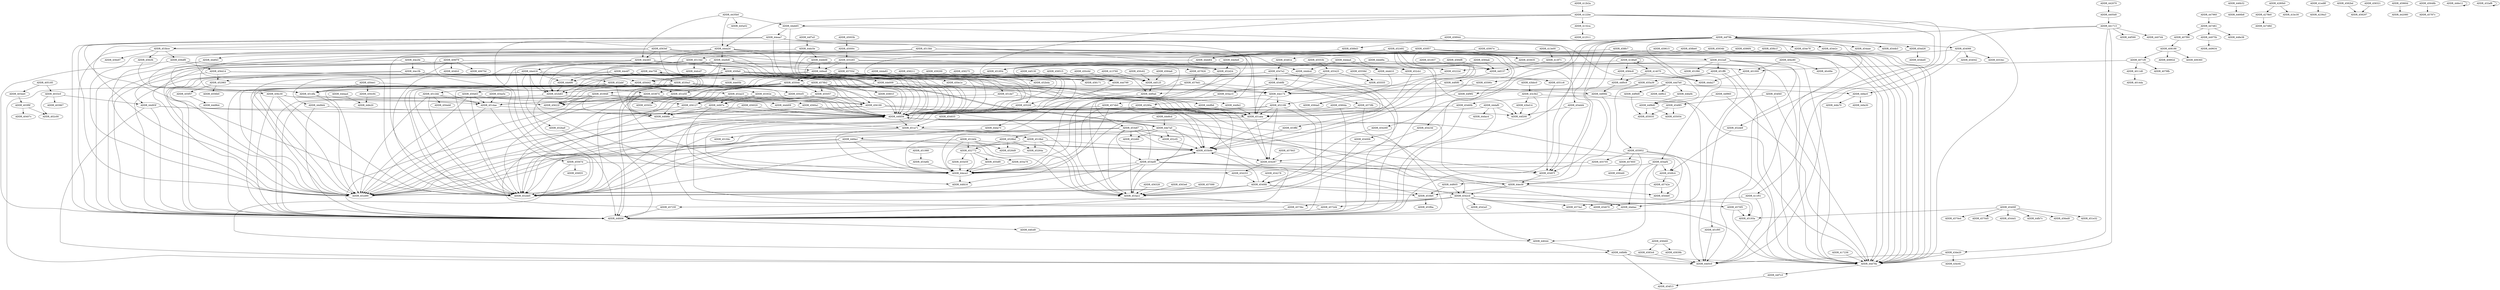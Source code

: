 DiGraph CallGraph{
ADDR_4550dc->ADDR_455057
ADDR_4550dc->ADDR_452d90
ADDR_4550dc->ADDR_456190
ADDR_4550dc->ADDR_44fd6b
ADDR_4550dc->ADDR_44fd58
ADDR_4550dc->ADDR_45622f
ADDR_4550dc->ADDR_44fd06
ADDR_4550dc->ADDR_452dd5
ADDR_44f157->ADDR_44f0f0
ADDR_44ebac->ADDR_44fd58
ADDR_44ebac->ADDR_44fd06
ADDR_45590c->ADDR_44e174
ADDR_45742e->ADDR_44fd58
ADDR_45742e->ADDR_4544e0
ADDR_452772->ADDR_455df0
ADDR_452772->ADDR_44eca3
ADDR_452772->ADDR_455a79
ADDR_452772->ADDR_455e59
ADDR_456328->ADDR_453ac2
ADDR_44dea4->ADDR_44ddcd
ADDR_44dea4->ADDR_44dd10
ADDR_44dea4->ADDR_44d78a
ADDR_44dea4->ADDR_451854
ADDR_44f9f2->ADDR_4584a0
ADDR_44daa4->ADDR_44fe20
ADDR_44dc5e->ADDR_44fd58
ADDR_44dc5e->ADDR_44db68
ADDR_44dc5e->ADDR_44fd06
ADDR_414070->ADDR_44f0c9
ADDR_414070->ADDR_44da27
ADDR_44dfe2->ADDR_451aea
ADDR_452de9->ADDR_4549c4
ADDR_452ba9->ADDR_44eca3
ADDR_454269->ADDR_4540fd
ADDR_4563ef->ADDR_453b9b
ADDR_4563ef->ADDR_452d90
ADDR_4563ef->ADDR_44eca3
ADDR_4563ef->ADDR_44e483
ADDR_4563ef->ADDR_452dd5
ADDR_4563ef->ADDR_453ac2
ADDR_450fa0->ADDR_44dfb6
ADDR_450fa0->ADDR_451aea
ADDR_450fa0->ADDR_452d90
ADDR_450fa0->ADDR_44e009
ADDR_450fa0->ADDR_450e63
ADDR_450fa0->ADDR_450d42
ADDR_450fa0->ADDR_450e1e
ADDR_450fa0->ADDR_452dd5
ADDR_450fa0->ADDR_44dfe2
ADDR_450fa0->ADDR_44e05b
ADDR_44df43->ADDR_451dfa
ADDR_455e59->ADDR_44eca3
ADDR_45553b->ADDR_455425
ADDR_401000->ADDR_44da27
ADDR_455057->ADDR_456127
ADDR_455057->ADDR_44fd58
ADDR_455057->ADDR_44fd7e
ADDR_45558d->ADDR_455555
ADDR_44fda1->ADDR_453b9b
ADDR_44fda1->ADDR_452dd5
ADDR_44fda1->ADDR_44eca3
ADDR_44fda1->ADDR_453ac2
ADDR_44fda1->ADDR_452d90
ADDR_455265->ADDR_45755d
ADDR_455265->ADDR_44fea8
ADDR_455265->ADDR_44d78a
ADDR_455265->ADDR_457826
ADDR_455265->ADDR_452b83
ADDR_4586f4->ADDR_44dd64
ADDR_4586f4->ADDR_44d78a
ADDR_44f125->ADDR_44f0ab
ADDR_450e1e->ADDR_451aea
ADDR_452a23->ADDR_456127
ADDR_452a23->ADDR_4560a1
ADDR_452a23->ADDR_44fd7e
ADDR_4573fb->ADDR_44fd58
ADDR_4573fb->ADDR_44fd06
ADDR_456c30->ADDR_452dd5
ADDR_456c30->ADDR_44fd58
ADDR_456c30->ADDR_452d90
ADDR_456c30->ADDR_45622f
ADDR_456c30->ADDR_44fd06
ADDR_44fa0b->ADDR_44f8d0
ADDR_44f79b->ADDR_454e78
ADDR_44f79b->ADDR_44f605
ADDR_44f79b->ADDR_454e2c
ADDR_44f79b->ADDR_454af4
ADDR_44f79b->ADDR_454d26
ADDR_44f79b->ADDR_452d90
ADDR_44f79b->ADDR_454aae
ADDR_44f79b->ADDR_4544b3
ADDR_44f79b->ADDR_45423d
ADDR_44f79b->ADDR_454066
ADDR_44f79b->ADDR_452de9
ADDR_44f79b->ADDR_452dd5
ADDR_44f79b->ADDR_454287
ADDR_44f79b->ADDR_454dd4
ADDR_44f79b->ADDR_454269
ADDR_456020->ADDR_44fd6b
ADDR_456020->ADDR_44fd58
ADDR_413e00->ADDR_413f71
ADDR_4542cb->ADDR_4573bc
ADDR_4542cb->ADDR_4570f3
ADDR_4542cb->ADDR_44d78a
ADDR_4542cb->ADDR_44ebac
ADDR_4542cb->ADDR_45725f
ADDR_4542cb->ADDR_454670
ADDR_4542cb->ADDR_44fcb4
ADDR_4542cb->ADDR_4572d4
ADDR_4542cb->ADDR_4542a5
ADDR_4542cb->ADDR_4573a1
ADDR_456df9->ADDR_44fd58
ADDR_456df9->ADDR_456d14
ADDR_456df9->ADDR_44fd06
ADDR_4563e6->ADDR_453ac2
ADDR_455f57->ADDR_44d9b4
ADDR_446b32->ADDR_4466b8
ADDR_4011d0->ADDR_4014da
ADDR_4572d4->ADDR_44fd58
ADDR_4572d4->ADDR_44fd06
ADDR_406f79->ADDR_401000
ADDR_406f79->ADDR_40675d
ADDR_406f79->ADDR_44d9d4
ADDR_406f79->ADDR_404fc0
ADDR_406f79->ADDR_44d93f
ADDR_413f71->ADDR_44f157
ADDR_45460b->ADDR_44fd58
ADDR_45460b->ADDR_44fd06
ADDR_451a71->ADDR_44eca3
ADDR_451a71->ADDR_4549c4
ADDR_451a71->ADDR_4519bd
ADDR_451a71->ADDR_45194c
ADDR_4122be->ADDR_44d78a
ADDR_4122be->ADDR_44ea2d
ADDR_4122be->ADDR_44e0c0
ADDR_4122be->ADDR_4132ca
ADDR_4122be->ADDR_44eb65
ADDR_4122be->ADDR_44d799
ADDR_4122be->ADDR_411f51
ADDR_44975b->ADDR_449634
ADDR_454287->ADDR_454253
ADDR_454287->ADDR_4542cb
ADDR_44e7a0->ADDR_452d60
ADDR_44e7a0->ADDR_452cf2
ADDR_44e7a0->ADDR_453b9b
ADDR_44e7a0->ADDR_452d90
ADDR_44e7a0->ADDR_44e758
ADDR_44e7a0->ADDR_452dd5
ADDR_44e7a0->ADDR_453ac2
ADDR_44dfb6->ADDR_451aea
ADDR_4278e0->ADDR_427d8d
ADDR_4574b0->ADDR_44fd16
ADDR_4574b0->ADDR_44fd58
ADDR_4574b0->ADDR_44eca3
ADDR_4574b0->ADDR_44ec0f
ADDR_4574b0->ADDR_4544e0
ADDR_454d26->ADDR_45497f
ADDR_454d26->ADDR_454bd0
ADDR_44d93f->ADDR_44fd58
ADDR_44d93f->ADDR_44fd06
ADDR_44d93f->ADDR_44e0c0
ADDR_44d93f->ADDR_44f200
ADDR_4513bb->ADDR_44df43
ADDR_4513bb->ADDR_451aea
ADDR_4513bb->ADDR_451dfa
ADDR_4513bb->ADDR_45134d
ADDR_4513bb->ADDR_45193a
ADDR_4513bb->ADDR_44ddcd
ADDR_453ad9->ADDR_4542cb
ADDR_453ad9->ADDR_453b9b
ADDR_453ad9->ADDR_452d90
ADDR_453ad9->ADDR_45497f
ADDR_453ad9->ADDR_44fd58
ADDR_453ad9->ADDR_44eca3
ADDR_453ad9->ADDR_453fe5
ADDR_453ad9->ADDR_452dd5
ADDR_453ad9->ADDR_453ac2
ADDR_4512bb->ADDR_452dd5
ADDR_4512bb->ADDR_452d90
ADDR_4512bb->ADDR_450eb8
ADDR_4512bb->ADDR_44dd09
ADDR_4512bb->ADDR_451dae
ADDR_456127->ADDR_44fd6b
ADDR_456127->ADDR_44fd58
ADDR_456127->ADDR_44fd06
ADDR_44eb65->ADDR_44eaa7
ADDR_44eb65->ADDR_44fd58
ADDR_44eb65->ADDR_44fd06
ADDR_453948->ADDR_452d90
ADDR_453948->ADDR_456190
ADDR_453948->ADDR_44fd6b
ADDR_453948->ADDR_44fd58
ADDR_453948->ADDR_45622f
ADDR_453948->ADDR_44fd06
ADDR_453948->ADDR_456127
ADDR_453948->ADDR_452dd5
ADDR_455705->ADDR_44eca3
ADDR_45000c->ADDR_455265
ADDR_457843->ADDR_454287
ADDR_44d78a->ADDR_44f7c3
ADDR_451aea->ADDR_451a71
ADDR_451aea->ADDR_454287
ADDR_44dd64->ADDR_451854
ADDR_455a79->ADDR_44eca3
ADDR_4584ab->ADDR_44f157
ADDR_450ee1->ADDR_451dfa
ADDR_450ee1->ADDR_450c94
ADDR_450ee1->ADDR_451dae
ADDR_44f9d9->ADDR_455035
ADDR_4584c8->ADDR_44f0c9
ADDR_4584c8->ADDR_44da27
ADDR_451ff9->ADDR_455a39
ADDR_451ff9->ADDR_45590c
ADDR_451ff9->ADDR_44d78a
ADDR_451ff9->ADDR_44e0c0
ADDR_459b1f->ADDR_44dd64
ADDR_459b1f->ADDR_44d78a
ADDR_45755d->ADDR_4550dc
ADDR_45755d->ADDR_452bda
ADDR_45755d->ADDR_45520f
ADDR_45755d->ADDR_44fd58
ADDR_45755d->ADDR_453874
ADDR_45755d->ADDR_4551c6
ADDR_45755d->ADDR_452b83
ADDR_405185->ADDR_403ee0
ADDR_405185->ADDR_4033c0
ADDR_452492->ADDR_453b9b
ADDR_452492->ADDR_451aea
ADDR_452492->ADDR_45222d
ADDR_452492->ADDR_452d90
ADDR_452492->ADDR_45497f
ADDR_452492->ADDR_4522a9
ADDR_452492->ADDR_44fd58
ADDR_452492->ADDR_44eca3
ADDR_452492->ADDR_452dd5
ADDR_452492->ADDR_452189
ADDR_452492->ADDR_453ac2
ADDR_450c6d->ADDR_44f125
ADDR_450c6d->ADDR_44d799
ADDR_452abf->ADDR_452d90
ADDR_452abf->ADDR_456190
ADDR_452abf->ADDR_44fd6b
ADDR_452abf->ADDR_44fd58
ADDR_452abf->ADDR_45622f
ADDR_452abf->ADDR_44fd06
ADDR_452abf->ADDR_452a23
ADDR_452abf->ADDR_452dd5
ADDR_44d799->ADDR_44eca3
ADDR_4578b2->ADDR_456127
ADDR_4578b2->ADDR_44fd6b
ADDR_4578b2->ADDR_44fd58
ADDR_4578b2->ADDR_45801f
ADDR_4578b2->ADDR_455057
ADDR_450f57->ADDR_44d78a
ADDR_450f57->ADDR_451aea
ADDR_450f57->ADDR_44da27
ADDR_450f57->ADDR_44dd64
ADDR_450f57->ADDR_451dfa
ADDR_450f57->ADDR_451de7
ADDR_450f57->ADDR_455635
ADDR_447960->ADDR_447d61
ADDR_45302e->ADDR_456127
ADDR_45302e->ADDR_44fd58
ADDR_45302e->ADDR_44fd7e
ADDR_411f51->ADDR_44e0c0
ADDR_411f51->ADDR_44ebac
ADDR_43c3b2->ADDR_44f200
ADDR_43c3b2->ADDR_43bd14
ADDR_43c3b2->ADDR_44d78a
ADDR_44e8d6->ADDR_44e6f0
ADDR_44e8d6->ADDR_44f200
ADDR_44e8d6->ADDR_44fd58
ADDR_44e8d6->ADDR_44fea8
ADDR_44e8d6->ADDR_453874
ADDR_44e8d6->ADDR_44fd06
ADDR_44e8d6->ADDR_452b83
ADDR_44ea2d->ADDR_44e8d6
ADDR_44ea2d->ADDR_452d90
ADDR_44ea2d->ADDR_452d24
ADDR_44ea2d->ADDR_452cb1
ADDR_44ea2d->ADDR_44fd58
ADDR_44ea2d->ADDR_44fd06
ADDR_44ea2d->ADDR_452dd5
ADDR_4547e2->ADDR_4546fb
ADDR_4547e2->ADDR_452dd5
ADDR_4547e2->ADDR_452d90
ADDR_4547e2->ADDR_454006
ADDR_4547e2->ADDR_453ffd
ADDR_453e87->ADDR_453ad9
ADDR_453e87->ADDR_452d60
ADDR_453e87->ADDR_452cf2
ADDR_453e87->ADDR_453b9b
ADDR_453e87->ADDR_452d90
ADDR_453e87->ADDR_45497f
ADDR_453e87->ADDR_44eca3
ADDR_453e87->ADDR_452dd5
ADDR_453e87->ADDR_453ac2
ADDR_451dfa->ADDR_452d90
ADDR_451dfa->ADDR_451dae
ADDR_457826->ADDR_4576d1
ADDR_454835->ADDR_451a71
ADDR_43de20->ADDR_43ec6c
ADDR_43de20->ADDR_44d78a
ADDR_43de20->ADDR_44e0c0
ADDR_454f40->ADDR_454f85
ADDR_454f40->ADDR_44d78a
ADDR_44e174->ADDR_45290a
ADDR_44e174->ADDR_452189
ADDR_44e174->ADDR_451aea
ADDR_455425->ADDR_44fd58
ADDR_455425->ADDR_44e174
ADDR_455425->ADDR_455555
ADDR_456d14->ADDR_44fd58
ADDR_456d14->ADDR_44e174
ADDR_456d14->ADDR_452983
ADDR_456d14->ADDR_44fd06
ADDR_45907e->ADDR_44dd64
ADDR_45907e->ADDR_44d78a
ADDR_44f7c3->ADDR_454f13
ADDR_44eaa7->ADDR_44f8d0
ADDR_44eaa7->ADDR_452d90
ADDR_44eaa7->ADDR_453e87
ADDR_44eaa7->ADDR_452d24
ADDR_44eaa7->ADDR_44fd58
ADDR_44eaa7->ADDR_44fd06
ADDR_44eaa7->ADDR_452dd5
ADDR_44eaa7->ADDR_453bce
ADDR_455555->ADDR_44e174
ADDR_4528bd->ADDR_4526d9
ADDR_4528bd->ADDR_452772
ADDR_4528bd->ADDR_45264a
ADDR_44d7b0->ADDR_44d78a
ADDR_44d7b0->ADDR_44fac0
ADDR_44d7b0->ADDR_44f9c2
ADDR_44d7b0->ADDR_44f9f2
ADDR_44d7b0->ADDR_44f9d9
ADDR_44d7b0->ADDR_450e63
ADDR_44d7b0->ADDR_44fa0b
ADDR_4573bc->ADDR_44fd58
ADDR_4573bc->ADDR_44fd06
ADDR_451f95->ADDR_44e0c0
ADDR_44db68->ADDR_44fd58
ADDR_44db68->ADDR_44fea8
ADDR_44db68->ADDR_44fd06
ADDR_44daf0->ADDR_44fd06
ADDR_44daf0->ADDR_44fd58
ADDR_44daf0->ADDR_44f200
ADDR_44daf0->ADDR_44dac4
ADDR_450c62->ADDR_44f125
ADDR_456190->ADDR_453b9b
ADDR_456190->ADDR_452dd5
ADDR_456190->ADDR_452d90
ADDR_456190->ADDR_453ac2
ADDR_452cb1->ADDR_453b9b
ADDR_403f9f->ADDR_40407c
ADDR_403f9f->ADDR_402c00
ADDR_41ed8f->ADDR_4236a3
ADDR_43bd14->ADDR_44f200
ADDR_451854->ADDR_450d42
ADDR_451854->ADDR_451aea
ADDR_458275->ADDR_44d799
ADDR_45423d->ADDR_4540fd
ADDR_4530a3->ADDR_45302e
ADDR_4530a3->ADDR_452d90
ADDR_4530a3->ADDR_456190
ADDR_4530a3->ADDR_44fd6b
ADDR_4530a3->ADDR_44fd58
ADDR_4530a3->ADDR_45622f
ADDR_4530a3->ADDR_44fd06
ADDR_4530a3->ADDR_452dd5
ADDR_4560a1->ADDR_44fd6b
ADDR_4560a1->ADDR_44fd58
ADDR_454dd4->ADDR_45497f
ADDR_454dd4->ADDR_44f200
ADDR_44e758->ADDR_44e6f0
ADDR_44e758->ADDR_453948
ADDR_44e758->ADDR_44e7a0
ADDR_44e758->ADDR_452b83
ADDR_457850->ADDR_4564d0
ADDR_44da83->ADDR_44da73
ADDR_44da83->ADDR_44d799
ADDR_452189->ADDR_451aea
ADDR_452189->ADDR_453b9b
ADDR_452189->ADDR_452d90
ADDR_452189->ADDR_44eca3
ADDR_452189->ADDR_452dd5
ADDR_452189->ADDR_453ac2
ADDR_452189->ADDR_454287
ADDR_4580da->ADDR_44fd58
ADDR_4580da->ADDR_44fd06
ADDR_44f06b->ADDR_44ec0f
ADDR_44f06b->ADDR_45460b
ADDR_44f06b->ADDR_454670
ADDR_452d24->ADDR_453ac2
ADDR_451dae->ADDR_45567d
ADDR_451dae->ADDR_452d90
ADDR_451dae->ADDR_451aea
ADDR_458fc7->ADDR_44dd64
ADDR_458fc7->ADDR_44d78a
ADDR_451e50->ADDR_45502c
ADDR_403ee0->ADDR_403f9f
ADDR_44d9d4->ADDR_44fd58
ADDR_44d9d4->ADDR_44fd06
ADDR_453fe5->ADDR_453fba
ADDR_44fd7e->ADDR_44fd16
ADDR_44fd7e->ADDR_44fd6b
ADDR_44fd7e->ADDR_44fd58
ADDR_455df0->ADDR_44eca3
ADDR_45400f->ADDR_456ed0
ADDR_45400f->ADDR_451e32
ADDR_45400f->ADDR_4570e4
ADDR_45400f->ADDR_4570d5
ADDR_45400f->ADDR_4544d1
ADDR_45400f->ADDR_44fb7c
ADDR_45400f->ADDR_45193a
ADDR_44fcb4->ADDR_44fb8b
ADDR_4522a9->ADDR_44d78a
ADDR_4522a9->ADDR_45222d
ADDR_4522a9->ADDR_451f95
ADDR_4522a9->ADDR_451f66
ADDR_4522a9->ADDR_44e0c0
ADDR_4522a9->ADDR_451ff9
ADDR_454253->ADDR_4540fd
ADDR_4146a9->ADDR_4146a9
ADDR_4146a9->ADDR_414070
ADDR_4146a9->ADDR_4584c8
ADDR_4146a9->ADDR_44d799
ADDR_44e1fb->ADDR_44fd58
ADDR_44e1fb->ADDR_44e174
ADDR_44e1fb->ADDR_452983
ADDR_44e1fb->ADDR_44fd06
ADDR_408186->ADDR_40892d
ADDR_408186->ADDR_406360
ADDR_408186->ADDR_4071f0
ADDR_44f605->ADDR_4542cb
ADDR_44f605->ADDR_453fe5
ADDR_44e483->ADDR_452dd5
ADDR_44e483->ADDR_452d90
ADDR_44e483->ADDR_452d24
ADDR_44e483->ADDR_452cb1
ADDR_44e483->ADDR_44fd58
ADDR_44e483->ADDR_44fd06
ADDR_44e483->ADDR_44e416
ADDR_451980->ADDR_453a6b
ADDR_455952->ADDR_455705
ADDR_455952->ADDR_457850
ADDR_455952->ADDR_44d78a
ADDR_455952->ADDR_44ec0f
ADDR_455952->ADDR_44e0c0
ADDR_4584a6->ADDR_44f125
ADDR_4549c4->ADDR_45742e
ADDR_44e05b->ADDR_451e50
ADDR_457099->ADDR_453ac2
ADDR_413760->ADDR_44f125
ADDR_44f960->ADDR_44f8d0
ADDR_44f960->ADDR_44d78a
ADDR_45003b->ADDR_45000c
ADDR_4588d3->ADDR_44dd64
ADDR_459200->ADDR_44d799
ADDR_4540fd->ADDR_453b9b
ADDR_4540fd->ADDR_452d90
ADDR_4540fd->ADDR_45193a
ADDR_4540fd->ADDR_453fe5
ADDR_4540fd->ADDR_452dd5
ADDR_4540fd->ADDR_453ac2
ADDR_44fea8->ADDR_4550dc
ADDR_44fea8->ADDR_452bda
ADDR_44fea8->ADDR_45520f
ADDR_44fea8->ADDR_44fd58
ADDR_44fea8->ADDR_453874
ADDR_44fea8->ADDR_4551c6
ADDR_44fea8->ADDR_452b83
ADDR_4519bd->ADDR_453b9b
ADDR_4519bd->ADDR_452dd5
ADDR_4519bd->ADDR_452d90
ADDR_4519bd->ADDR_453ac2
ADDR_4519bd->ADDR_45264a
ADDR_44fd06->ADDR_44fcd9
ADDR_44e416->ADDR_44e6f0
ADDR_44e416->ADDR_452abf
ADDR_44e416->ADDR_44fd58
ADDR_44e416->ADDR_44eca3
ADDR_44e416->ADDR_44fd06
ADDR_44e416->ADDR_452ba9
ADDR_44e416->ADDR_452b83
ADDR_452983->ADDR_455f57
ADDR_452983->ADDR_44e174
ADDR_452983->ADDR_4556b0
ADDR_456cf4->ADDR_456c30
ADDR_44f7a5->ADDR_44dc5e
ADDR_44dd10->ADDR_4584a0
ADDR_45497f->ADDR_44ec0f
ADDR_454a10->ADDR_4574b0
ADDR_459615->ADDR_44dd64
ADDR_459615->ADDR_44d78a
ADDR_4582bd->ADDR_458297
ADDR_44e009->ADDR_451dfa
ADDR_44e009->ADDR_451aea
ADDR_44f0f0->ADDR_44f0ab
ADDR_44f0f0->ADDR_44f06b
ADDR_451837->ADDR_44f157
ADDR_454006->ADDR_453ac2
ADDR_44fd58->ADDR_451a71
ADDR_458211->ADDR_458171
ADDR_458211->ADDR_44d799
ADDR_44f0ab->ADDR_44eca3
ADDR_45960d->ADDR_442080
ADDR_4405d0->ADDR_441713
ADDR_4280b0->ADDR_41bc30
ADDR_4280b0->ADDR_4278e0
ADDR_45481e->ADDR_4547e2
ADDR_453a6b->ADDR_44eca3
ADDR_458460->ADDR_45839b
ADDR_458460->ADDR_4583c6
ADDR_451b04->ADDR_453b9b
ADDR_451b04->ADDR_452d90
ADDR_451b04->ADDR_452772
ADDR_451b04->ADDR_44eca3
ADDR_451b04->ADDR_4526d9
ADDR_451b04->ADDR_452dd5
ADDR_451b04->ADDR_453ac2
ADDR_453b9b->ADDR_453ad9
ADDR_453b9b->ADDR_454287
ADDR_450cf3->ADDR_451aea
ADDR_450cf3->ADDR_451dae
ADDR_454af4->ADDR_44fcb4
ADDR_454af4->ADDR_4573a1
ADDR_454af4->ADDR_44eca3
ADDR_454af4->ADDR_4549c4
ADDR_454af4->ADDR_44ebac
ADDR_4583c6->ADDR_44e0c0
ADDR_45134d->ADDR_450fa0
ADDR_45134d->ADDR_450d42
ADDR_45134d->ADDR_44dcd7
ADDR_45134d->ADDR_44dd10
ADDR_45134d->ADDR_4512bb
ADDR_45290a->ADDR_451aea
ADDR_45290a->ADDR_453b9b
ADDR_45290a->ADDR_452d90
ADDR_45290a->ADDR_4528bd
ADDR_45290a->ADDR_452dd5
ADDR_45290a->ADDR_453ac2
ADDR_45290a->ADDR_454287
ADDR_450d42->ADDR_451aea
ADDR_450d42->ADDR_452d90
ADDR_450d42->ADDR_451dfa
ADDR_450d42->ADDR_451e50
ADDR_450d42->ADDR_452dd5
ADDR_450d42->ADDR_450cf3
ADDR_44fcd9->ADDR_44fcb4
ADDR_4033c0->ADDR_403967
ADDR_4033c0->ADDR_402c00
ADDR_4033c0->ADDR_44d93f
ADDR_452b83->ADDR_44fd58
ADDR_452b83->ADDR_44fd06
ADDR_4071f0->ADDR_401000
ADDR_4071f0->ADDR_4011d0
ADDR_4071f0->ADDR_4079fb
ADDR_44f8d0->ADDR_455054
ADDR_44f8d0->ADDR_455035
ADDR_4551c6->ADDR_45497f
ADDR_44e4f7->ADDR_44fd58
ADDR_44e4f7->ADDR_4530a3
ADDR_44e4f7->ADDR_452b83
ADDR_44e4f7->ADDR_44fd06
ADDR_44fac0->ADDR_44fa30
ADDR_44fac0->ADDR_44fa70
ADDR_450e63->ADDR_452dd5
ADDR_450e63->ADDR_452d90
ADDR_450e63->ADDR_44dd09
ADDR_450e63->ADDR_451dae
ADDR_45648b->ADDR_45787c
ADDR_44f0c9->ADDR_44f06b
ADDR_454f85->ADDR_455054
ADDR_454f85->ADDR_455035
ADDR_458321->ADDR_458297
ADDR_458be0->ADDR_44dd64
ADDR_458be0->ADDR_44d78a
ADDR_44e8cd->ADDR_44e7a0
ADDR_45567d->ADDR_456f25
ADDR_45567d->ADDR_454253
ADDR_45567d->ADDR_44fb8b
ADDR_4435b0->ADDR_445a52
ADDR_4435b0->ADDR_44eb65
ADDR_4435b0->ADDR_44ea2d
ADDR_4435b0->ADDR_44e483
ADDR_44e6f0->ADDR_452b83
ADDR_44e6f0->ADDR_453874
ADDR_45725f->ADDR_44fd58
ADDR_45725f->ADDR_44fd06
ADDR_458515->ADDR_44f125
ADDR_458515->ADDR_44d799
ADDR_453bce->ADDR_44fd58
ADDR_453bce->ADDR_456df9
ADDR_453bce->ADDR_456cf4
ADDR_453bce->ADDR_456e97
ADDR_453bce->ADDR_44fd06
ADDR_442070->ADDR_4405d0
ADDR_451de7->ADDR_451aea
ADDR_451de7->ADDR_451dae
ADDR_453874->ADDR_452d90
ADDR_453874->ADDR_456190
ADDR_453874->ADDR_44fd6b
ADDR_453874->ADDR_44fd58
ADDR_453874->ADDR_45622f
ADDR_453874->ADDR_44fd06
ADDR_453874->ADDR_452dd5
ADDR_407f90->ADDR_408186
ADDR_44fd6b->ADDR_451a71
ADDR_44fb8b->ADDR_454f13
ADDR_44fb8b->ADDR_44d78a
ADDR_44fb8b->ADDR_44e0c0
ADDR_44da73->ADDR_44fda1
ADDR_43bbc0->ADDR_43c3b2
ADDR_4546fb->ADDR_454a10
ADDR_4546fb->ADDR_4573fb
ADDR_4570f3->ADDR_45193a
ADDR_4570f3->ADDR_44d78a
ADDR_45934b->ADDR_44dd64
ADDR_45934b->ADDR_44d78a
ADDR_40bc80->ADDR_401000
ADDR_40bc80->ADDR_40c69e
ADDR_458944->ADDR_4588d3
ADDR_458944->ADDR_44d78a
ADDR_4576d1->ADDR_44fd58
ADDR_4576d1->ADDR_44e174
ADDR_4576d1->ADDR_44e0c0
ADDR_4576d1->ADDR_44fd06
ADDR_45520f->ADDR_44fd58
ADDR_45520f->ADDR_44fd06
ADDR_454066->ADDR_45481e
ADDR_454066->ADDR_44fac0
ADDR_454066->ADDR_454042
ADDR_454066->ADDR_4553ec
ADDR_44eca3->ADDR_44fd16
ADDR_44eca3->ADDR_44fd58
ADDR_4132ca->ADDR_412511
ADDR_454278->ADDR_4540fd
ADDR_446e12->ADDR_446e12
ADDR_441713->ADDR_44f590
ADDR_441713->ADDR_44d78a
ADDR_441713->ADDR_4407d4
ADDR_441713->ADDR_44e0c0
ADDR_441713->ADDR_43de20
ADDR_441713->ADDR_44f79b
ADDR_4584f8->ADDR_44f157
ADDR_44ddcd->ADDR_451aea
ADDR_432af8->ADDR_432af8
ADDR_454a5e->ADDR_451dae
ADDR_450c94->ADDR_44fe20
ADDR_452d60->ADDR_453ac2
ADDR_452cf2->ADDR_453b9b
ADDR_45222d->ADDR_44e174
ADDR_44e2fe->ADDR_44e1fb
ADDR_44e2fe->ADDR_44fd58
ADDR_44e2fe->ADDR_44fd06
ADDR_44e6e6->ADDR_452d24
ADDR_453ffd->ADDR_453b9b
ADDR_417236->ADDR_44d78a
ADDR_44f130->ADDR_44f0ab
ADDR_44f130->ADDR_44d799
ADDR_447d61->ADDR_448e38
ADDR_447d61->ADDR_407f90
ADDR_447d61->ADDR_44975b
ADDR_455a39->ADDR_455952
ADDR_455a39->ADDR_44e174
ADDR_412b2a->ADDR_4122be
ADDR_44dd9a->ADDR_44d78a
ADDR_44dd9a->ADDR_451854
ADDR_44ec0f->ADDR_44fd58
ADDR_44ec0f->ADDR_4542cb
ADDR_44ec0f->ADDR_4544e0
ADDR_44ec0f->ADDR_453fe5
}

